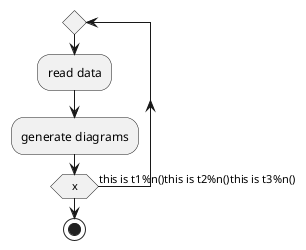 {
  "sha1": "5g1jip34dbqgkua2ctwf2qkc4jr611k",
  "insertion": {
    "when": "2024-05-30T20:48:20.738Z",
    "url": "https://forum.plantuml.net/15606/activity-arrow-label-overlap-on-some-activity-diagram",
    "user": "plantuml@gmail.com"
  }
}
@startuml
!t="this is t1%n()this is t2%n()this is t3%n()"

repeat
  :read data;
  :generate diagrams;
repeat while (x) is (t)
stop
@enduml
